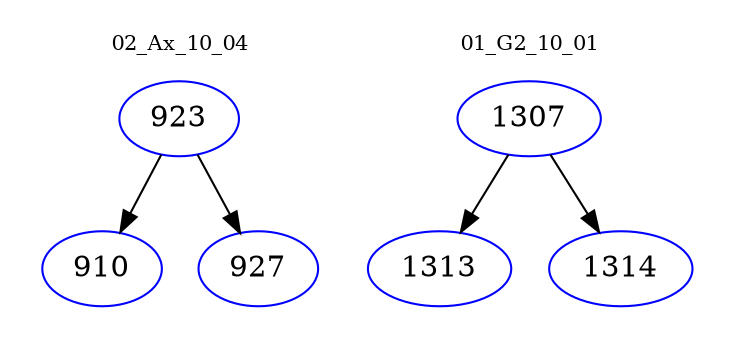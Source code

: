 digraph{
subgraph cluster_0 {
color = white
label = "02_Ax_10_04";
fontsize=10;
T0_923 [label="923", color="blue"]
T0_923 -> T0_910 [color="black"]
T0_910 [label="910", color="blue"]
T0_923 -> T0_927 [color="black"]
T0_927 [label="927", color="blue"]
}
subgraph cluster_1 {
color = white
label = "01_G2_10_01";
fontsize=10;
T1_1307 [label="1307", color="blue"]
T1_1307 -> T1_1313 [color="black"]
T1_1313 [label="1313", color="blue"]
T1_1307 -> T1_1314 [color="black"]
T1_1314 [label="1314", color="blue"]
}
}
